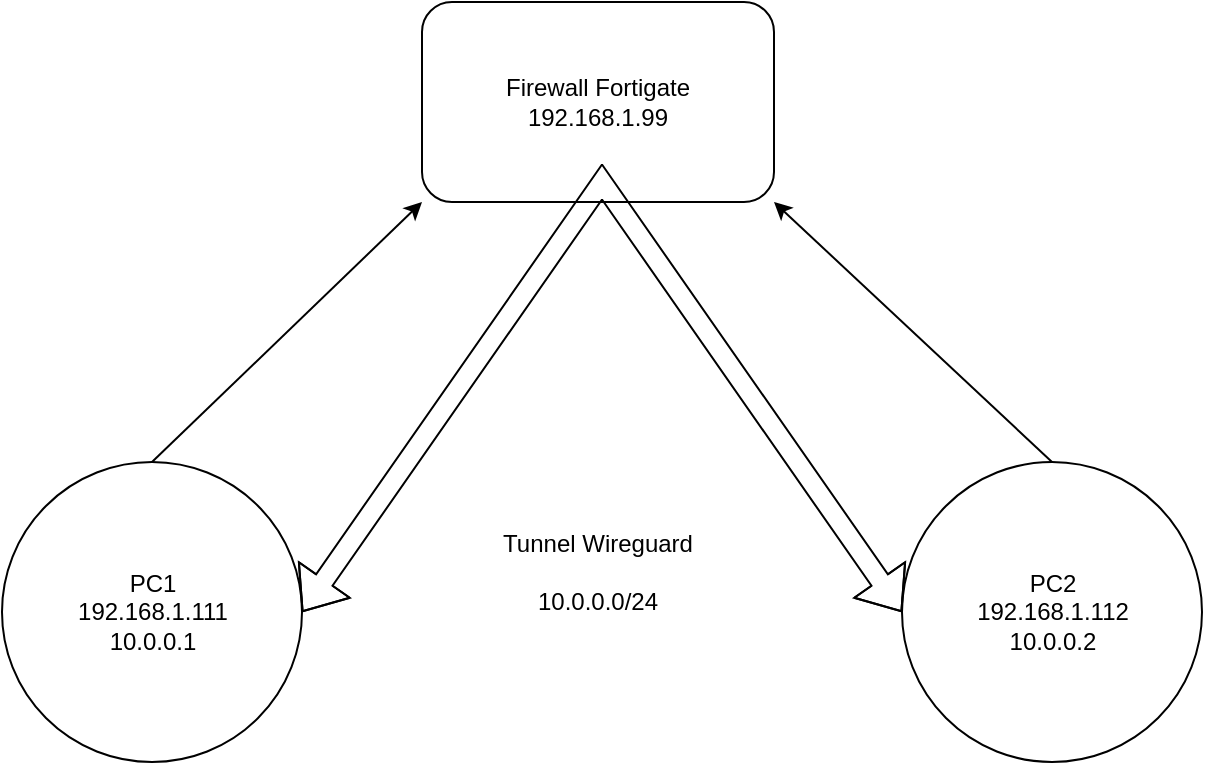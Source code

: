 <mxfile version="26.1.3">
  <diagram name="Page-1" id="Euz_89842Op8s6j0UW8T">
    <mxGraphModel dx="1674" dy="722" grid="1" gridSize="10" guides="1" tooltips="1" connect="1" arrows="1" fold="1" page="1" pageScale="1" pageWidth="827" pageHeight="1169" background="none" math="0" shadow="0">
      <root>
        <mxCell id="0" />
        <mxCell id="1" parent="0" />
        <mxCell id="SQ1hp5r7hqD9bGJPRtN2-1" value="" style="ellipse;whiteSpace=wrap;html=1;aspect=fixed;align=center;" vertex="1" parent="1">
          <mxGeometry x="100" y="300" width="150" height="150" as="geometry" />
        </mxCell>
        <mxCell id="SQ1hp5r7hqD9bGJPRtN2-2" value="&lt;div&gt;PC1 &lt;br&gt;&lt;/div&gt;&lt;div&gt;192.168.1.111&lt;/div&gt;&lt;div&gt;10.0.0.1&lt;br&gt;&lt;/div&gt;" style="text;html=1;align=center;verticalAlign=middle;whiteSpace=wrap;rounded=0;" vertex="1" parent="1">
          <mxGeometry x="127.5" y="345" width="95" height="60" as="geometry" />
        </mxCell>
        <mxCell id="SQ1hp5r7hqD9bGJPRtN2-5" value="" style="ellipse;whiteSpace=wrap;html=1;aspect=fixed;align=center;" vertex="1" parent="1">
          <mxGeometry x="550" y="300" width="150" height="150" as="geometry" />
        </mxCell>
        <mxCell id="SQ1hp5r7hqD9bGJPRtN2-6" value="&lt;div&gt;PC2&lt;br&gt;&lt;/div&gt;&lt;div&gt;192.168.1.112&lt;/div&gt;&lt;div&gt;10.0.0.2&lt;br&gt;&lt;/div&gt;" style="text;html=1;align=center;verticalAlign=middle;whiteSpace=wrap;rounded=0;" vertex="1" parent="1">
          <mxGeometry x="577.5" y="345" width="95" height="60" as="geometry" />
        </mxCell>
        <mxCell id="SQ1hp5r7hqD9bGJPRtN2-7" value="&lt;div&gt;Firewall Fortigate&lt;/div&gt;&lt;div&gt;192.168.1.99&lt;br&gt;&lt;/div&gt;" style="rounded=1;whiteSpace=wrap;html=1;" vertex="1" parent="1">
          <mxGeometry x="310" y="70" width="176" height="100" as="geometry" />
        </mxCell>
        <mxCell id="SQ1hp5r7hqD9bGJPRtN2-8" value="" style="endArrow=classic;html=1;rounded=0;exitX=0.5;exitY=0;exitDx=0;exitDy=0;entryX=0;entryY=1;entryDx=0;entryDy=0;" edge="1" parent="1" source="SQ1hp5r7hqD9bGJPRtN2-1" target="SQ1hp5r7hqD9bGJPRtN2-7">
          <mxGeometry width="50" height="50" relative="1" as="geometry">
            <mxPoint x="390" y="400" as="sourcePoint" />
            <mxPoint x="440" y="350" as="targetPoint" />
          </mxGeometry>
        </mxCell>
        <mxCell id="SQ1hp5r7hqD9bGJPRtN2-9" value="" style="endArrow=classic;html=1;rounded=0;entryX=1;entryY=1;entryDx=0;entryDy=0;exitX=0.5;exitY=0;exitDx=0;exitDy=0;" edge="1" parent="1" source="SQ1hp5r7hqD9bGJPRtN2-5" target="SQ1hp5r7hqD9bGJPRtN2-7">
          <mxGeometry width="50" height="50" relative="1" as="geometry">
            <mxPoint x="390" y="400" as="sourcePoint" />
            <mxPoint x="440" y="350" as="targetPoint" />
          </mxGeometry>
        </mxCell>
        <mxCell id="SQ1hp5r7hqD9bGJPRtN2-11" value="" style="shape=flexArrow;endArrow=classic;startArrow=classic;html=1;rounded=0;entryX=0;entryY=0.5;entryDx=0;entryDy=0;exitX=1;exitY=0.5;exitDx=0;exitDy=0;" edge="1" parent="1" source="SQ1hp5r7hqD9bGJPRtN2-1" target="SQ1hp5r7hqD9bGJPRtN2-5">
          <mxGeometry width="100" height="100" relative="1" as="geometry">
            <mxPoint x="260" y="320" as="sourcePoint" />
            <mxPoint x="460" y="330" as="targetPoint" />
            <Array as="points">
              <mxPoint x="400" y="160" />
            </Array>
          </mxGeometry>
        </mxCell>
        <mxCell id="SQ1hp5r7hqD9bGJPRtN2-14" value="&lt;div&gt;Tunnel Wireguard&lt;/div&gt;&lt;div&gt;&lt;br&gt;&lt;/div&gt;&lt;div&gt;10.0.0.0/24&lt;br&gt;&lt;/div&gt;" style="text;html=1;align=center;verticalAlign=middle;whiteSpace=wrap;rounded=0;" vertex="1" parent="1">
          <mxGeometry x="318" y="290" width="160" height="130" as="geometry" />
        </mxCell>
      </root>
    </mxGraphModel>
  </diagram>
</mxfile>
